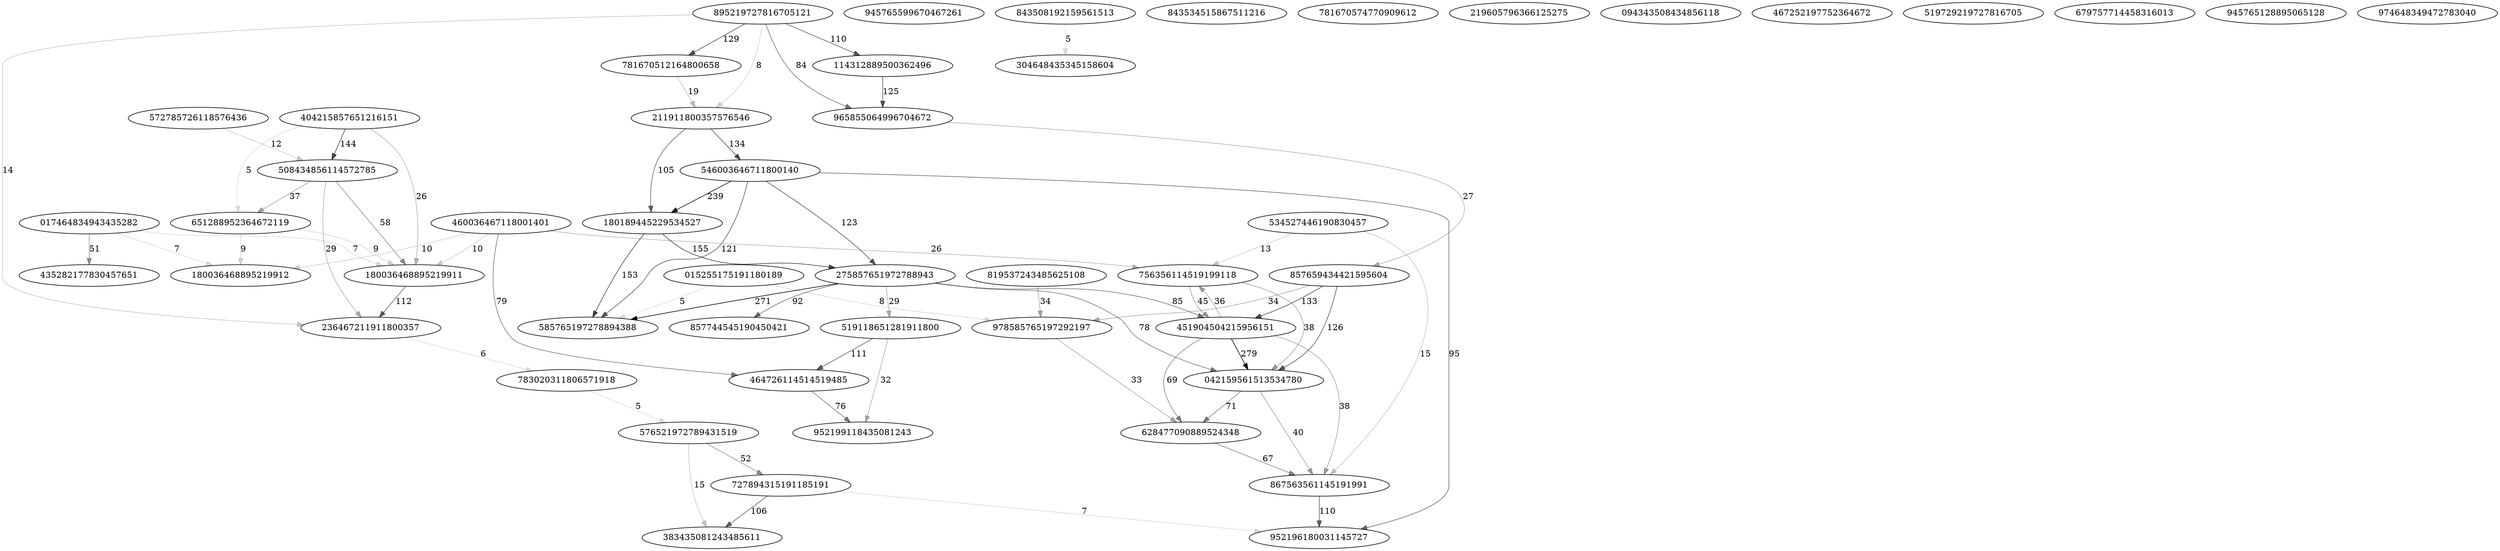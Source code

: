 digraph {
	867563561145191991
	781670512164800658
	945765599670467261
	275857651972788943
	304648435345158604
	843534515867511216
	464726114514519485
	585765197278894388
	042159561513534780
	180036468895219911
	783020311806571918
	727894315191185191
	383435081243485611
	781670574770909612
	978585765197292197
	756356114519199118
	017464834943435282
	508434856114572785
	219605796366125275
	572785726118576436
	404215857651216151
	114312889500362496
	094343508434856118
	534527446190830457
	467252197752364672
	451904504215956151
	843508192159561513
	519118651281911800
	236467211911800357
	576521972789431519
	857744545190450421
	015255175191180189
	519729219727816705
	211911800357576546
	952196180031145727
	679757714458316013
	546003646711800140
	895219727816705121
	180189445229534527
	435282177830457651
	945765128895065128
	651288952364672119
	180036468895219912
	857659434421595604
	819537243485625108
	974648349472783040
	460036467118001401
	952199118435081243
	965855064996704672
	628477090889524348
	867563561145191991 -> 952196180031145727 [label=110 color="#000000a0"]
	781670512164800658 -> 211911800357576546 [label=19 color="#00000042"]
	275857651972788943 -> 585765197278894388 [label=271 color="#000000fb"]
	275857651972788943 -> 042159561513534780 [label=78 color="#00000086"]
	275857651972788943 -> 451904504215956151 [label=85 color="#0000008c"]
	275857651972788943 -> 519118651281911800 [label=29 color="#00000052"]
	275857651972788943 -> 857744545190450421 [label=92 color="#00000092"]
	464726114514519485 -> 952199118435081243 [label=76 color="#00000085"]
	042159561513534780 -> 867563561145191991 [label=40 color="#00000060"]
	042159561513534780 -> 628477090889524348 [label=71 color="#00000080"]
	180036468895219911 -> 236467211911800357 [label=112 color="#000000a1"]
	783020311806571918 -> 576521972789431519 [label=5 color="#00000022"]
	727894315191185191 -> 383435081243485611 [label=106 color="#0000009d"]
	727894315191185191 -> 952196180031145727 [label=7 color="#00000028"]
	978585765197292197 -> 628477090889524348 [label=33 color="#00000057"]
	756356114519199118 -> 042159561513534780 [label=38 color="#0000005e"]
	756356114519199118 -> 451904504215956151 [label=45 color="#00000066"]
	017464834943435282 -> 180036468895219911 [label=7 color="#00000028"]
	017464834943435282 -> 435282177830457651 [label=51 color="#0000006d"]
	017464834943435282 -> 180036468895219912 [label=7 color="#00000028"]
	508434856114572785 -> 180036468895219911 [label=58 color="#00000074"]
	508434856114572785 -> 236467211911800357 [label=29 color="#00000052"]
	508434856114572785 -> 651288952364672119 [label=37 color="#0000005c"]
	572785726118576436 -> 508434856114572785 [label=12 color="#00000034"]
	404215857651216151 -> 180036468895219911 [label=26 color="#0000004d"]
	404215857651216151 -> 508434856114572785 [label=144 color="#000000b7"]
	404215857651216151 -> 651288952364672119 [label=5 color="#00000022"]
	114312889500362496 -> 965855064996704672 [label=125 color="#000000aa"]
	534527446190830457 -> 867563561145191991 [label=15 color="#0000003b"]
	534527446190830457 -> 756356114519199118 [label=13 color="#00000037"]
	451904504215956151 -> 867563561145191991 [label=38 color="#0000005e"]
	451904504215956151 -> 042159561513534780 [label=279 color="#000000ff"]
	451904504215956151 -> 756356114519199118 [label=36 color="#0000005b"]
	451904504215956151 -> 628477090889524348 [label=69 color="#0000007e"]
	843508192159561513 -> 304648435345158604 [label=5 color="#00000022"]
	519118651281911800 -> 464726114514519485 [label=111 color="#000000a0"]
	519118651281911800 -> 952199118435081243 [label=32 color="#00000056"]
	236467211911800357 -> 783020311806571918 [label=6 color="#00000025"]
	576521972789431519 -> 727894315191185191 [label=52 color="#0000006e"]
	576521972789431519 -> 383435081243485611 [label=15 color="#0000003b"]
	015255175191180189 -> 585765197278894388 [label=5 color="#00000022"]
	015255175191180189 -> 978585765197292197 [label=8 color="#0000002b"]
	211911800357576546 -> 546003646711800140 [label=134 color="#000000b0"]
	211911800357576546 -> 180189445229534527 [label=105 color="#0000009c"]
	546003646711800140 -> 275857651972788943 [label=123 color="#000000a9"]
	546003646711800140 -> 585765197278894388 [label=121 color="#000000a7"]
	546003646711800140 -> 952196180031145727 [label=95 color="#00000094"]
	546003646711800140 -> 180189445229534527 [label=239 color="#000000ec"]
	895219727816705121 -> 781670512164800658 [label=129 color="#000000ad"]
	895219727816705121 -> 114312889500362496 [label=110 color="#000000a0"]
	895219727816705121 -> 236467211911800357 [label=14 color="#00000039"]
	895219727816705121 -> 211911800357576546 [label=8 color="#0000002b"]
	895219727816705121 -> 965855064996704672 [label=84 color="#0000008b"]
	180189445229534527 -> 275857651972788943 [label=155 color="#000000be"]
	180189445229534527 -> 585765197278894388 [label=153 color="#000000bc"]
	651288952364672119 -> 180036468895219911 [label=9 color="#0000002d"]
	651288952364672119 -> 180036468895219912 [label=9 color="#0000002d"]
	857659434421595604 -> 042159561513534780 [label=126 color="#000000ab"]
	857659434421595604 -> 978585765197292197 [label=34 color="#00000059"]
	857659434421595604 -> 451904504215956151 [label=133 color="#000000b0"]
	819537243485625108 -> 978585765197292197 [label=34 color="#00000059"]
	460036467118001401 -> 464726114514519485 [label=79 color="#00000087"]
	460036467118001401 -> 180036468895219911 [label=10 color="#00000030"]
	460036467118001401 -> 756356114519199118 [label=26 color="#0000004d"]
	460036467118001401 -> 180036468895219912 [label=10 color="#00000030"]
	965855064996704672 -> 857659434421595604 [label=27 color="#0000004f"]
	628477090889524348 -> 867563561145191991 [label=67 color="#0000007c"]
}
